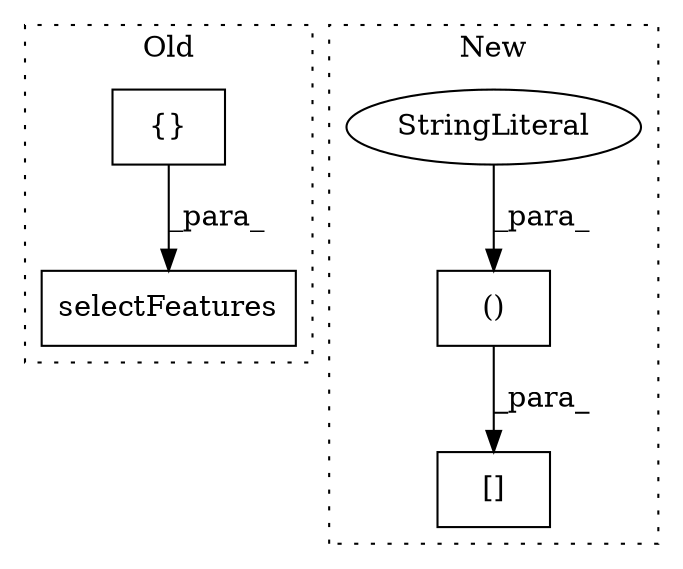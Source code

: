 digraph G {
subgraph cluster0 {
1 [label="selectFeatures" a="32" s="778,805" l="15,1" shape="box"];
5 [label="{}" a="4" s="802,804" l="1,1" shape="box"];
label = "Old";
style="dotted";
}
subgraph cluster1 {
2 [label="()" a="106" s="855" l="30" shape="box"];
3 [label="[]" a="2" s="843,885" l="12,2" shape="box"];
4 [label="StringLiteral" a="45" s="869" l="16" shape="ellipse"];
label = "New";
style="dotted";
}
2 -> 3 [label="_para_"];
4 -> 2 [label="_para_"];
5 -> 1 [label="_para_"];
}